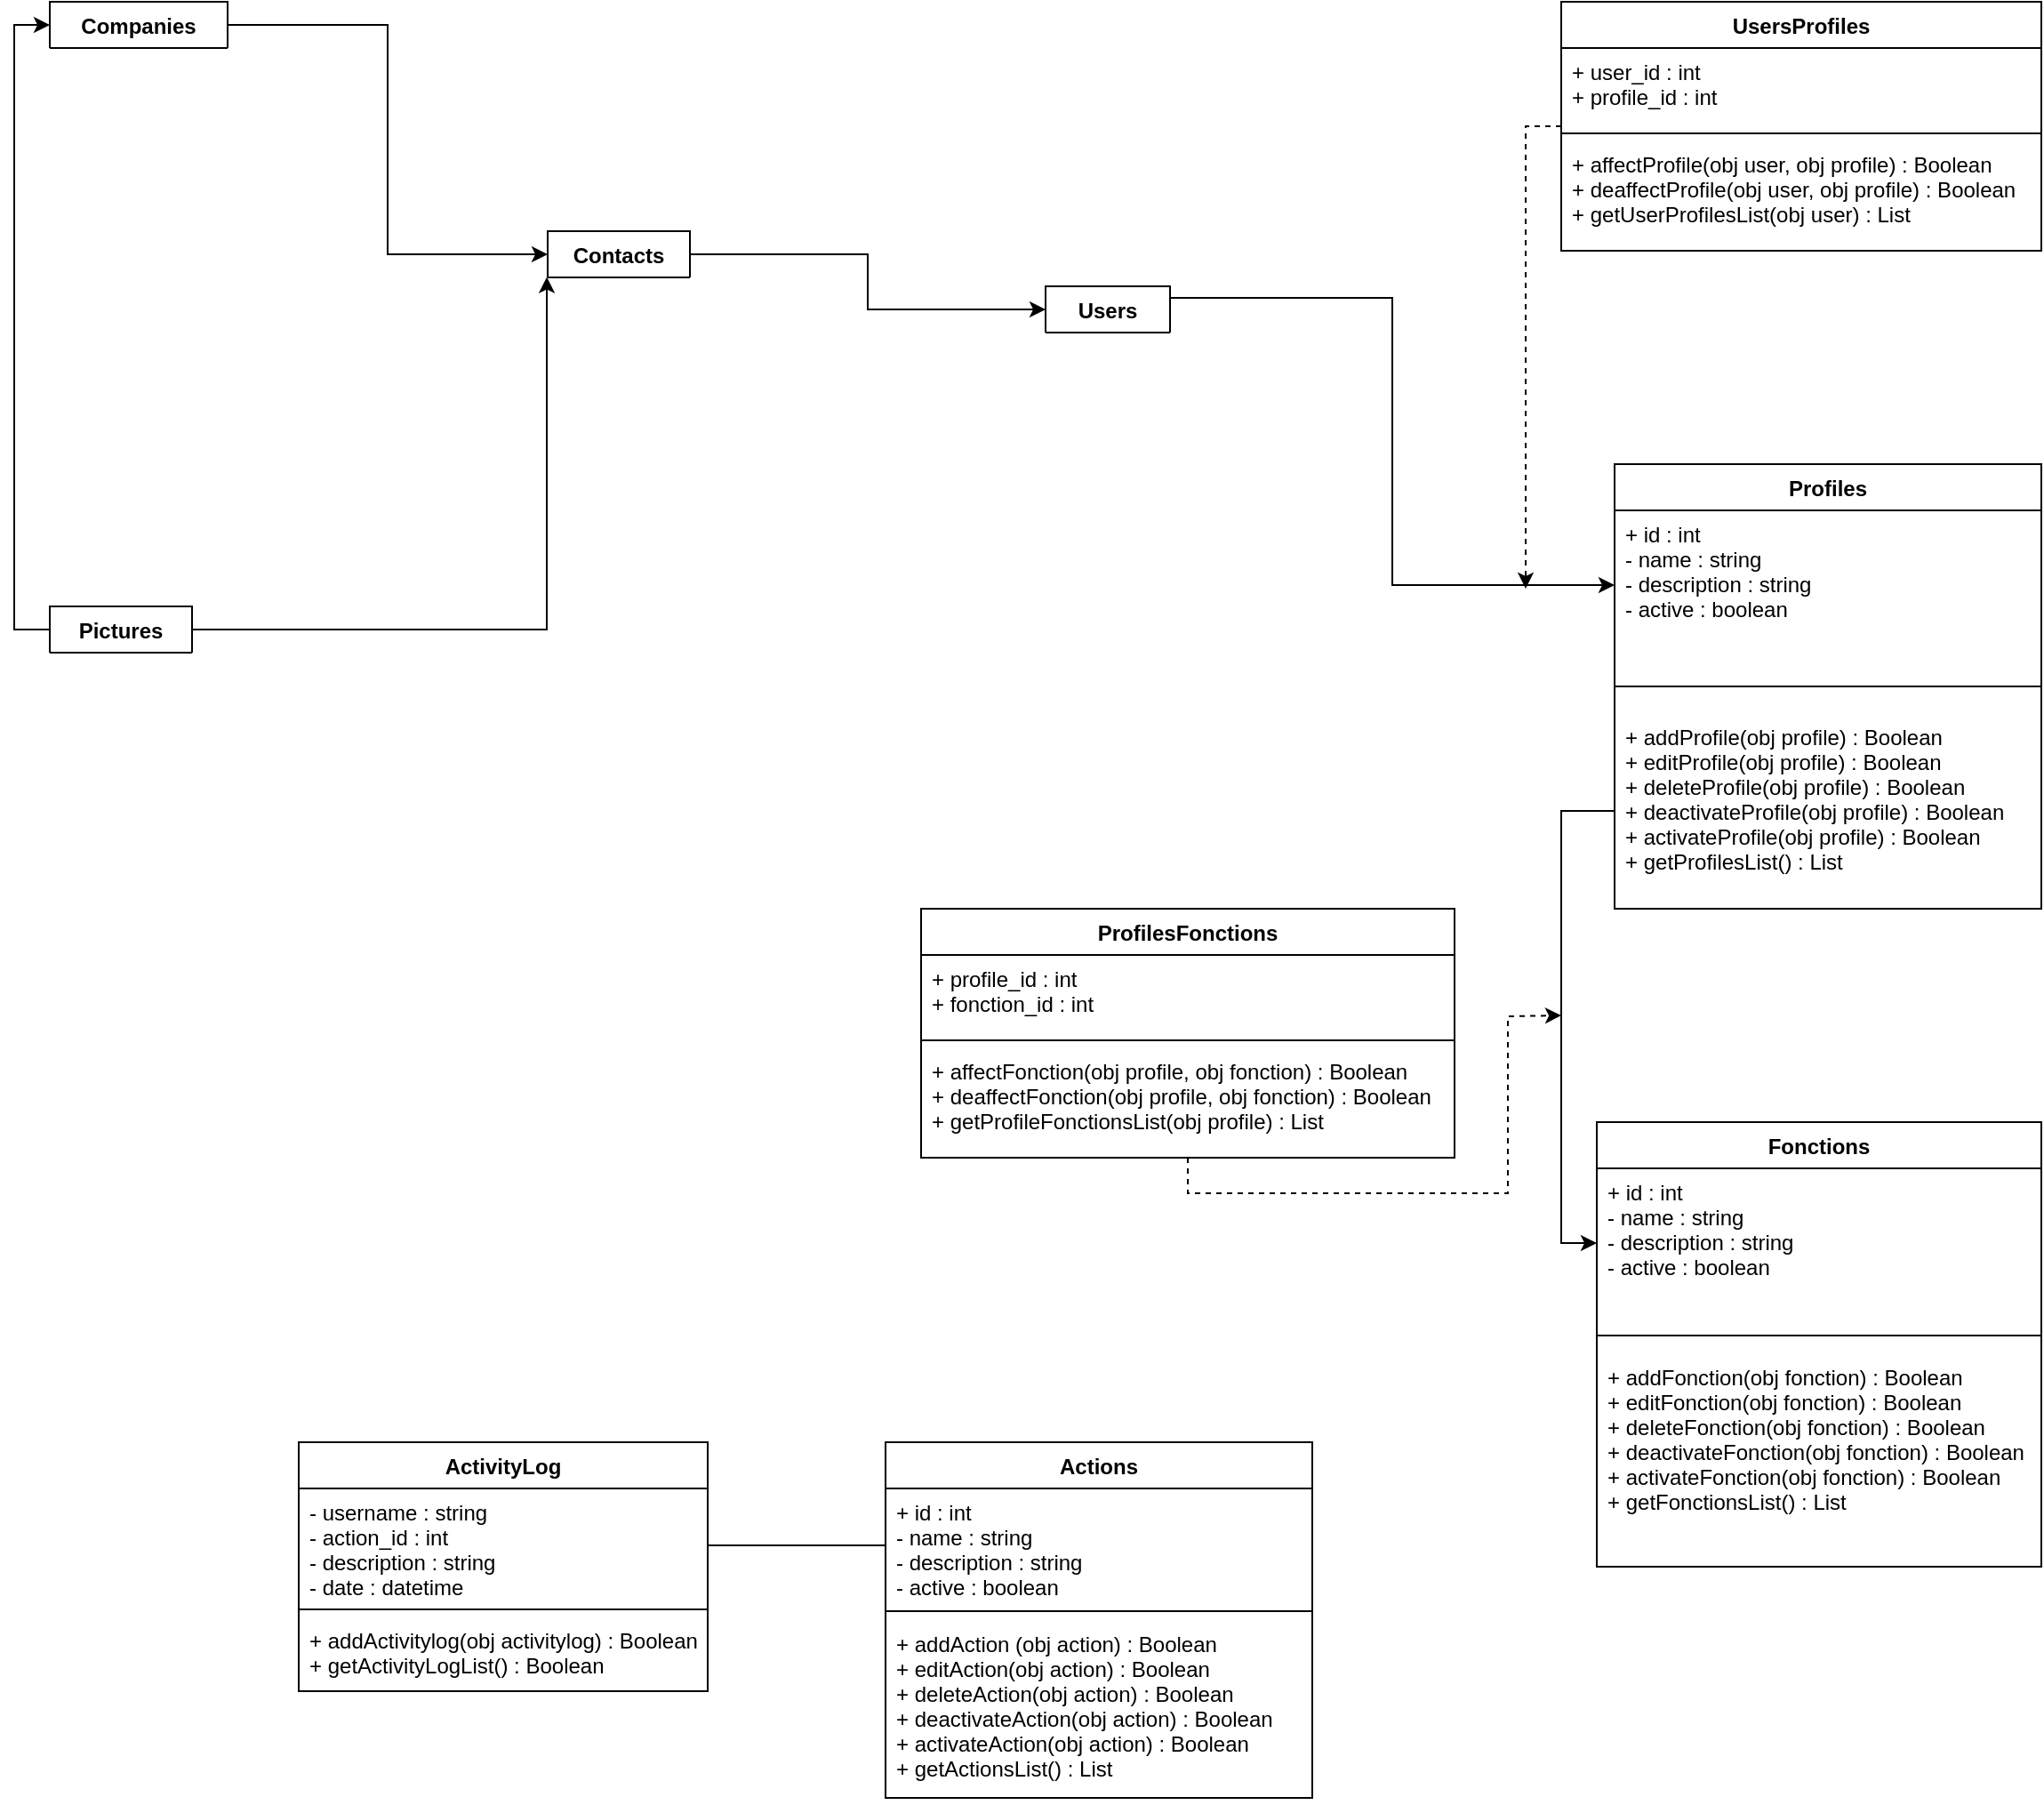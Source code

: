 <mxfile version="13.8.0" type="github">
  <diagram id="chPG57bLRu-I32hI3lHl" name="Page-1">
    <mxGraphModel dx="1240" dy="644" grid="1" gridSize="10" guides="1" tooltips="1" connect="1" arrows="1" fold="1" page="1" pageScale="1" pageWidth="1169" pageHeight="1654" math="0" shadow="0">
      <root>
        <mxCell id="0" />
        <mxCell id="1" parent="0" />
        <mxCell id="TGebGyKpmboeufMkVI6f-11" style="edgeStyle=orthogonalEdgeStyle;rounded=0;orthogonalLoop=1;jettySize=auto;html=1;exitX=0.5;exitY=1;exitDx=0;exitDy=0;dashed=1;anchorPointDirection=1;" parent="1" source="sXdV5Ec181_0v8aTUj4a-17" edge="1">
          <mxGeometry relative="1" as="geometry">
            <mxPoint x="890" y="610" as="targetPoint" />
          </mxGeometry>
        </mxCell>
        <mxCell id="TGebGyKpmboeufMkVI6f-12" style="edgeStyle=orthogonalEdgeStyle;rounded=0;orthogonalLoop=1;jettySize=auto;html=1;dashed=1;" parent="1" source="sXdV5Ec181_0v8aTUj4a-13" edge="1">
          <mxGeometry relative="1" as="geometry">
            <mxPoint x="870" y="370" as="targetPoint" />
          </mxGeometry>
        </mxCell>
        <mxCell id="TGebGyKpmboeufMkVI6f-4" value="" style="endArrow=none;html=1;exitX=1;exitY=0.5;exitDx=0;exitDy=0;entryX=0;entryY=0.5;entryDx=0;entryDy=0;" parent="1" source="mxnVGGkfnuynmytL3aPU-2" target="mxnVGGkfnuynmytL3aPU-6" edge="1">
          <mxGeometry width="50" height="50" relative="1" as="geometry">
            <mxPoint x="430" y="970" as="sourcePoint" />
            <mxPoint x="480" y="920" as="targetPoint" />
          </mxGeometry>
        </mxCell>
        <mxCell id="TGebGyKpmboeufMkVI6f-13" value="Companies" style="swimlane;fontStyle=1;align=center;verticalAlign=top;childLayout=stackLayout;horizontal=1;startSize=26;horizontalStack=0;resizeParent=1;resizeParentMax=0;resizeLast=0;collapsible=1;marginBottom=0;" parent="1" vertex="1" collapsed="1">
          <mxGeometry x="40" y="40" width="100" height="26" as="geometry">
            <mxRectangle x="40" y="40" width="230" height="300" as="alternateBounds" />
          </mxGeometry>
        </mxCell>
        <mxCell id="TGebGyKpmboeufMkVI6f-14" value="- id : int PK &#xa;- name : string UNIQUE NOT NULL&#xa;- code : string&#xa;- address : string&#xa;- registration : string&#xa;- phone : string &#xa;- mobile : string&#xa;- website : string&#xa;- mail : string&#xa;- pictures_id : int FK&#xa;- active : boolean = True&#xa;&#xa;&#xa;&#xa;&#xa;&#xa;" style="text;strokeColor=none;fillColor=none;align=left;verticalAlign=top;spacingLeft=4;spacingRight=4;overflow=hidden;rotatable=0;points=[[0,0.5],[1,0.5]];portConstraint=eastwest;" parent="TGebGyKpmboeufMkVI6f-13" vertex="1">
          <mxGeometry y="26" width="100" height="164" as="geometry" />
        </mxCell>
        <mxCell id="TGebGyKpmboeufMkVI6f-15" value="" style="line;strokeWidth=1;fillColor=none;align=left;verticalAlign=middle;spacingTop=-1;spacingLeft=3;spacingRight=3;rotatable=0;labelPosition=right;points=[];portConstraint=eastwest;" parent="TGebGyKpmboeufMkVI6f-13" vertex="1">
          <mxGeometry y="190" width="100" height="8" as="geometry" />
        </mxCell>
        <mxCell id="TGebGyKpmboeufMkVI6f-16" value="+ addCompany(obj company) : boolean&#xa;+ edit&#xa;+ delete&#xa;+ get_id(name) : int id&#xa;+ get_one&#xa;+ get_list&#xa; " style="text;strokeColor=none;fillColor=none;align=left;verticalAlign=top;spacingLeft=4;spacingRight=4;overflow=hidden;rotatable=0;points=[[0,0.5],[1,0.5]];portConstraint=eastwest;" parent="TGebGyKpmboeufMkVI6f-13" vertex="1">
          <mxGeometry y="198" width="100" height="102" as="geometry" />
        </mxCell>
        <mxCell id="mxnVGGkfnuynmytL3aPU-9" value="Contacts" style="swimlane;fontStyle=1;align=center;verticalAlign=top;childLayout=stackLayout;horizontal=1;startSize=26;horizontalStack=0;resizeParent=1;resizeParentMax=0;resizeLast=0;collapsible=1;marginBottom=0;" parent="1" vertex="1" collapsed="1">
          <mxGeometry x="320" y="169" width="80" height="26" as="geometry">
            <mxRectangle x="320" y="169" width="240" height="290" as="alternateBounds" />
          </mxGeometry>
        </mxCell>
        <mxCell id="mxnVGGkfnuynmytL3aPU-10" value="+ id : int PK&#xa;- name : string NOT NULL&#xa;- subname : string&#xa;- address : string&#xa;- registration : string&#xa;- phone : string&#xa;- function : string&#xa;- companies_id : int FK&#xa;- pictures_id : int FK&#xa;- active : boolean = True" style="text;strokeColor=none;fillColor=none;align=left;verticalAlign=top;spacingLeft=4;spacingRight=4;overflow=hidden;rotatable=0;points=[[0,0.5],[1,0.5]];portConstraint=eastwest;" parent="mxnVGGkfnuynmytL3aPU-9" vertex="1">
          <mxGeometry y="26" width="80" height="154" as="geometry" />
        </mxCell>
        <mxCell id="mxnVGGkfnuynmytL3aPU-11" value="" style="line;strokeWidth=1;fillColor=none;align=left;verticalAlign=middle;spacingTop=-1;spacingLeft=3;spacingRight=3;rotatable=0;labelPosition=right;points=[];portConstraint=eastwest;" parent="mxnVGGkfnuynmytL3aPU-9" vertex="1">
          <mxGeometry y="180" width="80" height="8" as="geometry" />
        </mxCell>
        <mxCell id="mxnVGGkfnuynmytL3aPU-12" value="+ addContact(obj contact) :boolean&#xa;+ editContact(obj contact) : boolean&#xa;+ deleteContact(obj contact) : boolean&#xa;+ get_id(****) : int id&#xa;+ getContact(id) : obj contact&#xa;+ getContactsList() : List&#xa;" style="text;strokeColor=none;fillColor=none;align=left;verticalAlign=top;spacingLeft=4;spacingRight=4;overflow=hidden;rotatable=0;points=[[0,0.5],[1,0.5]];portConstraint=eastwest;" parent="mxnVGGkfnuynmytL3aPU-9" vertex="1">
          <mxGeometry y="188" width="80" height="102" as="geometry" />
        </mxCell>
        <mxCell id="sXdV5Ec181_0v8aTUj4a-13" value="UsersProfiles" style="swimlane;fontStyle=1;align=center;verticalAlign=top;childLayout=stackLayout;horizontal=1;startSize=26;horizontalStack=0;resizeParent=1;resizeParentMax=0;resizeLast=0;collapsible=1;marginBottom=0;" parent="1" vertex="1">
          <mxGeometry x="890" y="40" width="270" height="140" as="geometry" />
        </mxCell>
        <mxCell id="sXdV5Ec181_0v8aTUj4a-14" value="+ user_id : int&#xa;+ profile_id : int&#xa;&#xa;" style="text;strokeColor=none;fillColor=none;align=left;verticalAlign=top;spacingLeft=4;spacingRight=4;overflow=hidden;rotatable=0;points=[[0,0.5],[1,0.5]];portConstraint=eastwest;" parent="sXdV5Ec181_0v8aTUj4a-13" vertex="1">
          <mxGeometry y="26" width="270" height="44" as="geometry" />
        </mxCell>
        <mxCell id="sXdV5Ec181_0v8aTUj4a-15" value="" style="line;strokeWidth=1;fillColor=none;align=left;verticalAlign=middle;spacingTop=-1;spacingLeft=3;spacingRight=3;rotatable=0;labelPosition=right;points=[];portConstraint=eastwest;" parent="sXdV5Ec181_0v8aTUj4a-13" vertex="1">
          <mxGeometry y="70" width="270" height="8" as="geometry" />
        </mxCell>
        <mxCell id="sXdV5Ec181_0v8aTUj4a-16" value="+ affectProfile(obj user, obj profile) : Boolean&#xa;+ deaffectProfile(obj user, obj profile) : Boolean&#xa;+ getUserProfilesList(obj user) : List&#xa;" style="text;strokeColor=none;fillColor=none;align=left;verticalAlign=top;spacingLeft=4;spacingRight=4;overflow=hidden;rotatable=0;points=[[0,0.5],[1,0.5]];portConstraint=eastwest;" parent="sXdV5Ec181_0v8aTUj4a-13" vertex="1">
          <mxGeometry y="78" width="270" height="62" as="geometry" />
        </mxCell>
        <mxCell id="TGebGyKpmboeufMkVI6f-31" style="edgeStyle=orthogonalEdgeStyle;rounded=0;orthogonalLoop=1;jettySize=auto;html=1;exitX=1;exitY=0.25;exitDx=0;exitDy=0;entryX=0;entryY=0.5;entryDx=0;entryDy=0;" parent="1" source="sXdV5Ec181_0v8aTUj4a-5" target="sXdV5Ec181_0v8aTUj4a-10" edge="1">
          <mxGeometry relative="1" as="geometry" />
        </mxCell>
        <mxCell id="sXdV5Ec181_0v8aTUj4a-5" value="Users" style="swimlane;fontStyle=1;align=center;verticalAlign=top;childLayout=stackLayout;horizontal=1;startSize=26;horizontalStack=0;resizeParent=1;resizeParentMax=0;resizeLast=0;collapsible=1;marginBottom=0;" parent="1" vertex="1" collapsed="1">
          <mxGeometry x="600" y="200" width="70" height="26" as="geometry">
            <mxRectangle x="600" y="200" width="280" height="280" as="alternateBounds" />
          </mxGeometry>
        </mxCell>
        <mxCell id="sXdV5Ec181_0v8aTUj4a-6" value="- id : int PK &#xa;- username : string NOT NULL UNIQUE&#xa;- password : string NOT NULL&#xa;- contact_id : int FK&#xa;- email : string&#xa;- active : boolean =True&#xa;&#xa;&#xa;&#xa;" style="text;strokeColor=none;fillColor=none;align=left;verticalAlign=top;spacingLeft=4;spacingRight=4;overflow=hidden;rotatable=0;points=[[0,0.5],[1,0.5]];portConstraint=eastwest;" parent="sXdV5Ec181_0v8aTUj4a-5" vertex="1">
          <mxGeometry y="26" width="70" height="104" as="geometry" />
        </mxCell>
        <mxCell id="sXdV5Ec181_0v8aTUj4a-7" value="" style="line;strokeWidth=1;fillColor=none;align=left;verticalAlign=middle;spacingTop=-1;spacingLeft=3;spacingRight=3;rotatable=0;labelPosition=right;points=[];portConstraint=eastwest;" parent="sXdV5Ec181_0v8aTUj4a-5" vertex="1">
          <mxGeometry y="130" width="70" height="8" as="geometry" />
        </mxCell>
        <mxCell id="sXdV5Ec181_0v8aTUj4a-8" value="+ authenticateUser(username, password) : Boolean&#xa;+ checkUser(username) : Boolean&#xa;+ addUser(obj user) : Boolean&#xa;+ editUser(obj user) : Boolean&#xa;+ deleteUser(obj user) : Boolean&#xa;+ deactivateUser(obj user) : Boolean&#xa;+ activateUser(obj user) : Boolean&#xa;+ getUser(username) : obj user&#xa;+ getUsersList() : List&#xa;" style="text;strokeColor=none;fillColor=none;align=left;verticalAlign=top;spacingLeft=4;spacingRight=4;overflow=hidden;rotatable=0;points=[[0,0.5],[1,0.5]];portConstraint=eastwest;" parent="sXdV5Ec181_0v8aTUj4a-5" vertex="1">
          <mxGeometry y="138" width="70" height="142" as="geometry" />
        </mxCell>
        <mxCell id="sXdV5Ec181_0v8aTUj4a-9" value="Profiles" style="swimlane;fontStyle=1;align=center;verticalAlign=top;childLayout=stackLayout;horizontal=1;startSize=26;horizontalStack=0;resizeParent=1;resizeParentMax=0;resizeLast=0;collapsible=1;marginBottom=0;" parent="1" vertex="1">
          <mxGeometry x="920" y="300" width="240" height="250" as="geometry" />
        </mxCell>
        <mxCell id="sXdV5Ec181_0v8aTUj4a-10" value="+ id : int&#xa;- name : string&#xa;- description : string&#xa;- active : boolean" style="text;strokeColor=none;fillColor=none;align=left;verticalAlign=top;spacingLeft=4;spacingRight=4;overflow=hidden;rotatable=0;points=[[0,0.5],[1,0.5]];portConstraint=eastwest;" parent="sXdV5Ec181_0v8aTUj4a-9" vertex="1">
          <mxGeometry y="26" width="240" height="84" as="geometry" />
        </mxCell>
        <mxCell id="sXdV5Ec181_0v8aTUj4a-11" value="" style="line;strokeWidth=1;fillColor=none;align=left;verticalAlign=middle;spacingTop=-1;spacingLeft=3;spacingRight=3;rotatable=0;labelPosition=right;points=[];portConstraint=eastwest;" parent="sXdV5Ec181_0v8aTUj4a-9" vertex="1">
          <mxGeometry y="110" width="240" height="30" as="geometry" />
        </mxCell>
        <mxCell id="sXdV5Ec181_0v8aTUj4a-12" value="+ addProfile(obj profile) : Boolean&#xa;+ editProfile(obj profile) : Boolean&#xa;+ deleteProfile(obj profile) : Boolean&#xa;+ deactivateProfile(obj profile) : Boolean&#xa;+ activateProfile(obj profile) : Boolean&#xa;+ getProfilesList() : List&#xa;" style="text;strokeColor=none;fillColor=none;align=left;verticalAlign=top;spacingLeft=4;spacingRight=4;overflow=hidden;rotatable=0;points=[[0,0.5],[1,0.5]];portConstraint=eastwest;" parent="sXdV5Ec181_0v8aTUj4a-9" vertex="1">
          <mxGeometry y="140" width="240" height="110" as="geometry" />
        </mxCell>
        <mxCell id="TGebGyKpmboeufMkVI6f-19" value="Pictures" style="swimlane;fontStyle=1;align=center;verticalAlign=top;childLayout=stackLayout;horizontal=1;startSize=26;horizontalStack=0;resizeParent=1;resizeParentMax=0;resizeLast=0;collapsible=1;marginBottom=0;" parent="1" vertex="1" collapsed="1">
          <mxGeometry x="40" y="380" width="80" height="26" as="geometry">
            <mxRectangle x="40" y="300" width="210" height="160" as="alternateBounds" />
          </mxGeometry>
        </mxCell>
        <mxCell id="TGebGyKpmboeufMkVI6f-20" value="- id : int PK&#xa;- binary : string&#xa;- filename : string&#xa;- filepath : string&#xa;&#xa;&#xa;" style="text;strokeColor=none;fillColor=none;align=left;verticalAlign=top;spacingLeft=4;spacingRight=4;overflow=hidden;rotatable=0;points=[[0,0.5],[1,0.5]];portConstraint=eastwest;" parent="TGebGyKpmboeufMkVI6f-19" vertex="1">
          <mxGeometry y="26" width="80" height="64" as="geometry" />
        </mxCell>
        <mxCell id="TGebGyKpmboeufMkVI6f-21" value="" style="line;strokeWidth=1;fillColor=none;align=left;verticalAlign=middle;spacingTop=-1;spacingLeft=3;spacingRight=3;rotatable=0;labelPosition=right;points=[];portConstraint=eastwest;" parent="TGebGyKpmboeufMkVI6f-19" vertex="1">
          <mxGeometry y="90" width="80" height="8" as="geometry" />
        </mxCell>
        <mxCell id="TGebGyKpmboeufMkVI6f-22" value="+addPicture(obj picture) : boolean&#xa;+deletePicture(obj picture) : boolean&#xa;+getPicture(int id) : obj picture&#xa;" style="text;strokeColor=none;fillColor=none;align=left;verticalAlign=top;spacingLeft=4;spacingRight=4;overflow=hidden;rotatable=0;points=[[0,0.5],[1,0.5]];portConstraint=eastwest;" parent="TGebGyKpmboeufMkVI6f-19" vertex="1">
          <mxGeometry y="98" width="80" height="62" as="geometry" />
        </mxCell>
        <mxCell id="sXdV5Ec181_0v8aTUj4a-17" value="ProfilesFonctions" style="swimlane;fontStyle=1;align=center;verticalAlign=top;childLayout=stackLayout;horizontal=1;startSize=26;horizontalStack=0;resizeParent=1;resizeParentMax=0;resizeLast=0;collapsible=1;marginBottom=0;" parent="1" vertex="1">
          <mxGeometry x="530" y="550" width="300" height="140" as="geometry" />
        </mxCell>
        <mxCell id="sXdV5Ec181_0v8aTUj4a-18" value="+ profile_id : int&#xa;+ fonction_id : int&#xa;&#xa;" style="text;strokeColor=none;fillColor=none;align=left;verticalAlign=top;spacingLeft=4;spacingRight=4;overflow=hidden;rotatable=0;points=[[0,0.5],[1,0.5]];portConstraint=eastwest;" parent="sXdV5Ec181_0v8aTUj4a-17" vertex="1">
          <mxGeometry y="26" width="300" height="44" as="geometry" />
        </mxCell>
        <mxCell id="sXdV5Ec181_0v8aTUj4a-19" value="" style="line;strokeWidth=1;fillColor=none;align=left;verticalAlign=middle;spacingTop=-1;spacingLeft=3;spacingRight=3;rotatable=0;labelPosition=right;points=[];portConstraint=eastwest;" parent="sXdV5Ec181_0v8aTUj4a-17" vertex="1">
          <mxGeometry y="70" width="300" height="8" as="geometry" />
        </mxCell>
        <mxCell id="sXdV5Ec181_0v8aTUj4a-20" value="+ affectFonction(obj profile, obj fonction) : Boolean&#xa;+ deaffectFonction(obj profile, obj fonction) : Boolean&#xa;+ getProfileFonctionsList(obj profile) : List" style="text;strokeColor=none;fillColor=none;align=left;verticalAlign=top;spacingLeft=4;spacingRight=4;overflow=hidden;rotatable=0;points=[[0,0.5],[1,0.5]];portConstraint=eastwest;" parent="sXdV5Ec181_0v8aTUj4a-17" vertex="1">
          <mxGeometry y="78" width="300" height="62" as="geometry" />
        </mxCell>
        <mxCell id="sXdV5Ec181_0v8aTUj4a-27" value="Fonctions" style="swimlane;fontStyle=1;align=center;verticalAlign=top;childLayout=stackLayout;horizontal=1;startSize=26;horizontalStack=0;resizeParent=1;resizeParentMax=0;resizeLast=0;collapsible=1;marginBottom=0;" parent="1" vertex="1">
          <mxGeometry x="910" y="670" width="250" height="250" as="geometry" />
        </mxCell>
        <mxCell id="sXdV5Ec181_0v8aTUj4a-28" value="+ id : int&#xa;- name : string&#xa;- description : string&#xa;- active : boolean" style="text;strokeColor=none;fillColor=none;align=left;verticalAlign=top;spacingLeft=4;spacingRight=4;overflow=hidden;rotatable=0;points=[[0,0.5],[1,0.5]];portConstraint=eastwest;" parent="sXdV5Ec181_0v8aTUj4a-27" vertex="1">
          <mxGeometry y="26" width="250" height="84" as="geometry" />
        </mxCell>
        <mxCell id="sXdV5Ec181_0v8aTUj4a-29" value="" style="line;strokeWidth=1;fillColor=none;align=left;verticalAlign=middle;spacingTop=-1;spacingLeft=3;spacingRight=3;rotatable=0;labelPosition=right;points=[];portConstraint=eastwest;" parent="sXdV5Ec181_0v8aTUj4a-27" vertex="1">
          <mxGeometry y="110" width="250" height="20" as="geometry" />
        </mxCell>
        <mxCell id="sXdV5Ec181_0v8aTUj4a-30" value="+ addFonction(obj fonction) : Boolean&#xa;+ editFonction(obj fonction) : Boolean&#xa;+ deleteFonction(obj fonction) : Boolean&#xa;+ deactivateFonction(obj fonction) : Boolean&#xa;+ activateFonction(obj fonction) : Boolean&#xa;+ getFonctionsList() : List" style="text;strokeColor=none;fillColor=none;align=left;verticalAlign=top;spacingLeft=4;spacingRight=4;overflow=hidden;rotatable=0;points=[[0,0.5],[1,0.5]];portConstraint=eastwest;" parent="sXdV5Ec181_0v8aTUj4a-27" vertex="1">
          <mxGeometry y="130" width="250" height="120" as="geometry" />
        </mxCell>
        <mxCell id="TGebGyKpmboeufMkVI6f-25" style="edgeStyle=orthogonalEdgeStyle;rounded=0;orthogonalLoop=1;jettySize=auto;html=1;exitX=1;exitY=0.5;exitDx=0;exitDy=0;entryX=0;entryY=0.5;entryDx=0;entryDy=0;" parent="1" source="TGebGyKpmboeufMkVI6f-14" target="mxnVGGkfnuynmytL3aPU-10" edge="1">
          <mxGeometry relative="1" as="geometry" />
        </mxCell>
        <mxCell id="TGebGyKpmboeufMkVI6f-26" style="edgeStyle=orthogonalEdgeStyle;rounded=0;orthogonalLoop=1;jettySize=auto;html=1;entryX=-0.006;entryY=0.992;entryDx=0;entryDy=0;entryPerimeter=0;exitX=1;exitY=0.5;exitDx=0;exitDy=0;" parent="1" source="TGebGyKpmboeufMkVI6f-20" target="mxnVGGkfnuynmytL3aPU-10" edge="1">
          <mxGeometry relative="1" as="geometry" />
        </mxCell>
        <mxCell id="TGebGyKpmboeufMkVI6f-28" style="edgeStyle=orthogonalEdgeStyle;rounded=0;orthogonalLoop=1;jettySize=auto;html=1;exitX=1;exitY=0.5;exitDx=0;exitDy=0;entryX=0;entryY=0.5;entryDx=0;entryDy=0;" parent="1" source="mxnVGGkfnuynmytL3aPU-10" target="sXdV5Ec181_0v8aTUj4a-6" edge="1">
          <mxGeometry relative="1" as="geometry" />
        </mxCell>
        <mxCell id="TGebGyKpmboeufMkVI6f-30" style="edgeStyle=orthogonalEdgeStyle;rounded=0;orthogonalLoop=1;jettySize=auto;html=1;exitX=0;exitY=0.5;exitDx=0;exitDy=0;entryX=0;entryY=0.5;entryDx=0;entryDy=0;" parent="1" source="TGebGyKpmboeufMkVI6f-20" target="TGebGyKpmboeufMkVI6f-14" edge="1">
          <mxGeometry relative="1" as="geometry" />
        </mxCell>
        <mxCell id="TGebGyKpmboeufMkVI6f-33" style="edgeStyle=orthogonalEdgeStyle;rounded=0;orthogonalLoop=1;jettySize=auto;html=1;exitX=0;exitY=0.5;exitDx=0;exitDy=0;entryX=0;entryY=0.5;entryDx=0;entryDy=0;" parent="1" source="sXdV5Ec181_0v8aTUj4a-12" target="sXdV5Ec181_0v8aTUj4a-28" edge="1">
          <mxGeometry relative="1" as="geometry">
            <mxPoint x="880" y="730" as="targetPoint" />
          </mxGeometry>
        </mxCell>
        <mxCell id="mxnVGGkfnuynmytL3aPU-5" value="Actions" style="swimlane;fontStyle=1;align=center;verticalAlign=top;childLayout=stackLayout;horizontal=1;startSize=26;horizontalStack=0;resizeParent=1;resizeParentMax=0;resizeLast=0;collapsible=1;marginBottom=0;" parent="1" vertex="1">
          <mxGeometry x="510" y="850" width="240" height="200" as="geometry" />
        </mxCell>
        <mxCell id="mxnVGGkfnuynmytL3aPU-6" value="+ id : int&#xa;- name : string&#xa;- description : string&#xa;- active : boolean" style="text;strokeColor=none;fillColor=none;align=left;verticalAlign=top;spacingLeft=4;spacingRight=4;overflow=hidden;rotatable=0;points=[[0,0.5],[1,0.5]];portConstraint=eastwest;" parent="mxnVGGkfnuynmytL3aPU-5" vertex="1">
          <mxGeometry y="26" width="240" height="64" as="geometry" />
        </mxCell>
        <mxCell id="mxnVGGkfnuynmytL3aPU-7" value="" style="line;strokeWidth=1;fillColor=none;align=left;verticalAlign=middle;spacingTop=-1;spacingLeft=3;spacingRight=3;rotatable=0;labelPosition=right;points=[];portConstraint=eastwest;" parent="mxnVGGkfnuynmytL3aPU-5" vertex="1">
          <mxGeometry y="90" width="240" height="10" as="geometry" />
        </mxCell>
        <mxCell id="mxnVGGkfnuynmytL3aPU-8" value="+ addAction (obj action) : Boolean&#xa;+ editAction(obj action) : Boolean&#xa;+ deleteAction(obj action) : Boolean&#xa;+ deactivateAction(obj action) : Boolean&#xa;+ activateAction(obj action) : Boolean&#xa;+ getActionsList() : List&#xa;" style="text;strokeColor=none;fillColor=none;align=left;verticalAlign=top;spacingLeft=4;spacingRight=4;overflow=hidden;rotatable=0;points=[[0,0.5],[1,0.5]];portConstraint=eastwest;" parent="mxnVGGkfnuynmytL3aPU-5" vertex="1">
          <mxGeometry y="100" width="240" height="100" as="geometry" />
        </mxCell>
        <mxCell id="mxnVGGkfnuynmytL3aPU-1" value="ActivityLog" style="swimlane;fontStyle=1;align=center;verticalAlign=top;childLayout=stackLayout;horizontal=1;startSize=26;horizontalStack=0;resizeParent=1;resizeParentMax=0;resizeLast=0;collapsible=1;marginBottom=0;" parent="1" vertex="1">
          <mxGeometry x="180" y="850" width="230" height="140" as="geometry" />
        </mxCell>
        <mxCell id="mxnVGGkfnuynmytL3aPU-2" value="- username : string&#xa;- action_id : int&#xa;- description : string&#xa;- date : datetime&#xa;&#xa;" style="text;strokeColor=none;fillColor=none;align=left;verticalAlign=top;spacingLeft=4;spacingRight=4;overflow=hidden;rotatable=0;points=[[0,0.5],[1,0.5]];portConstraint=eastwest;" parent="mxnVGGkfnuynmytL3aPU-1" vertex="1">
          <mxGeometry y="26" width="230" height="64" as="geometry" />
        </mxCell>
        <mxCell id="mxnVGGkfnuynmytL3aPU-3" value="" style="line;strokeWidth=1;fillColor=none;align=left;verticalAlign=middle;spacingTop=-1;spacingLeft=3;spacingRight=3;rotatable=0;labelPosition=right;points=[];portConstraint=eastwest;" parent="mxnVGGkfnuynmytL3aPU-1" vertex="1">
          <mxGeometry y="90" width="230" height="8" as="geometry" />
        </mxCell>
        <mxCell id="mxnVGGkfnuynmytL3aPU-4" value="+ addActivitylog(obj activitylog) : Boolean&#xa;+ getActivityLogList() : Boolean " style="text;strokeColor=none;fillColor=none;align=left;verticalAlign=top;spacingLeft=4;spacingRight=4;overflow=hidden;rotatable=0;points=[[0,0.5],[1,0.5]];portConstraint=eastwest;" parent="mxnVGGkfnuynmytL3aPU-1" vertex="1">
          <mxGeometry y="98" width="230" height="42" as="geometry" />
        </mxCell>
      </root>
    </mxGraphModel>
  </diagram>
</mxfile>
